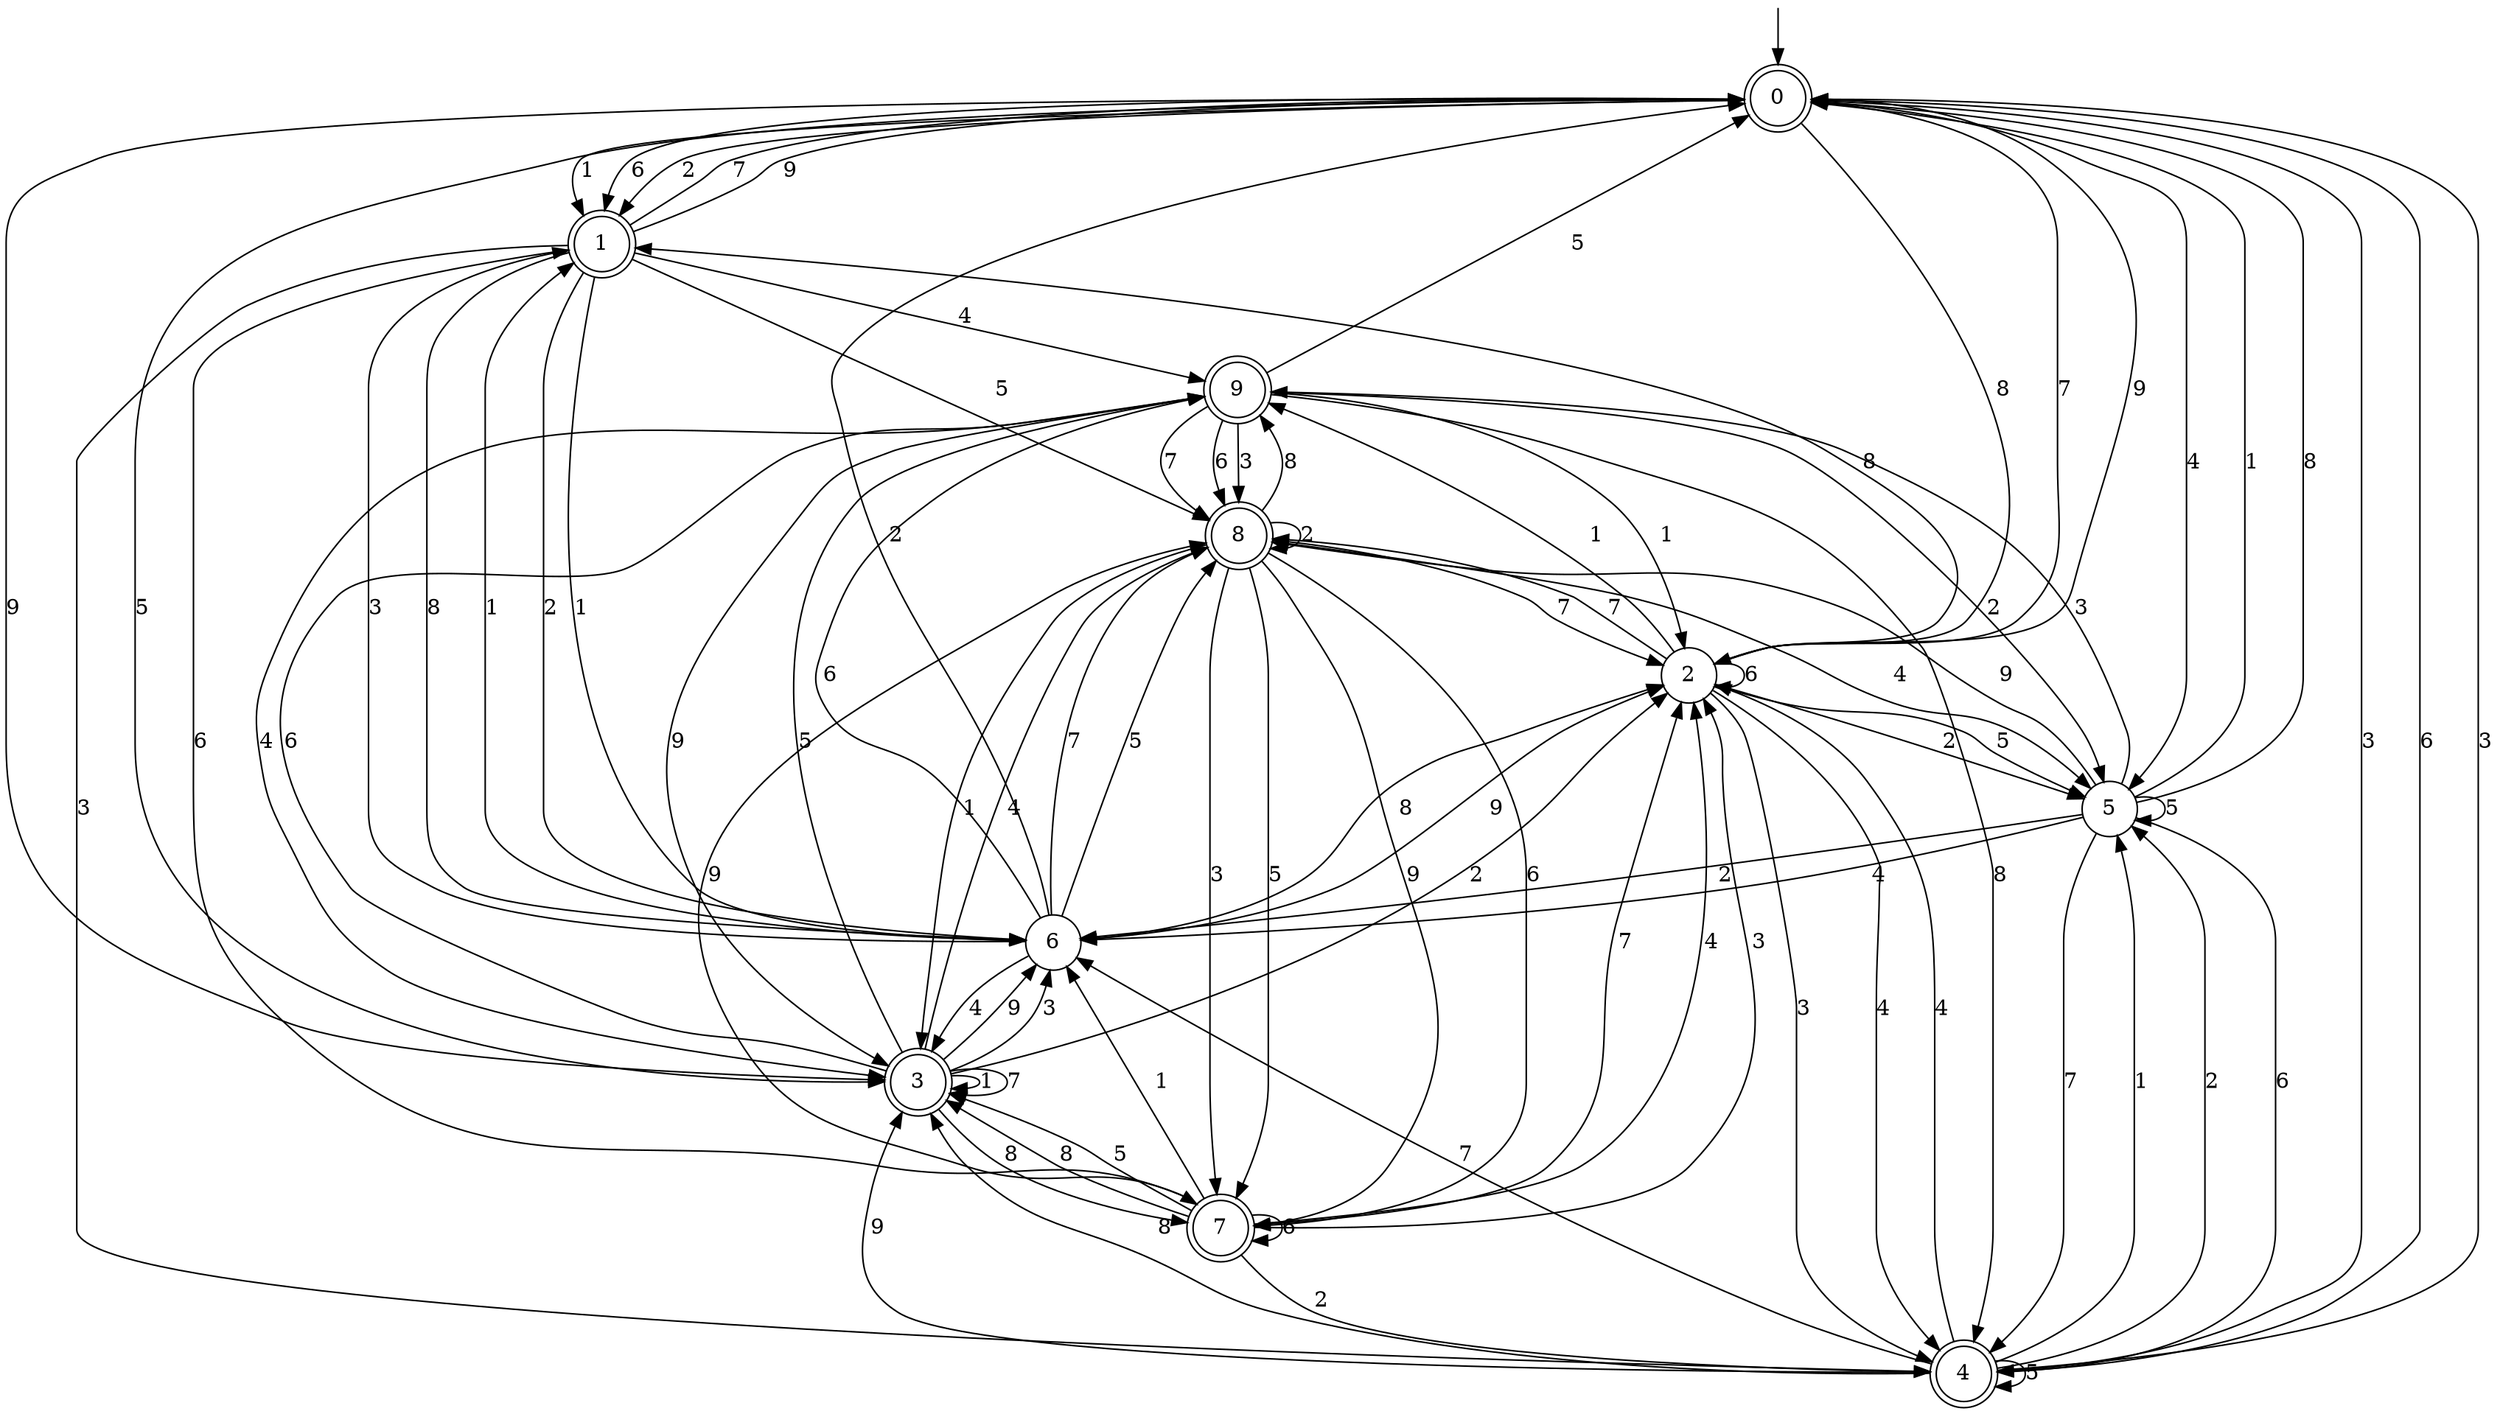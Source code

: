 digraph g {

	s0 [shape="doublecircle" label="0"];
	s1 [shape="doublecircle" label="1"];
	s2 [shape="circle" label="2"];
	s3 [shape="doublecircle" label="3"];
	s4 [shape="doublecircle" label="4"];
	s5 [shape="circle" label="5"];
	s6 [shape="circle" label="6"];
	s7 [shape="doublecircle" label="7"];
	s8 [shape="doublecircle" label="8"];
	s9 [shape="doublecircle" label="9"];
	s0 -> s1 [label="1"];
	s0 -> s2 [label="7"];
	s0 -> s3 [label="9"];
	s0 -> s1 [label="6"];
	s0 -> s4 [label="3"];
	s0 -> s1 [label="2"];
	s0 -> s2 [label="8"];
	s0 -> s3 [label="5"];
	s0 -> s5 [label="4"];
	s1 -> s6 [label="1"];
	s1 -> s0 [label="7"];
	s1 -> s0 [label="9"];
	s1 -> s7 [label="6"];
	s1 -> s4 [label="3"];
	s1 -> s6 [label="2"];
	s1 -> s6 [label="8"];
	s1 -> s8 [label="5"];
	s1 -> s9 [label="4"];
	s2 -> s9 [label="1"];
	s2 -> s8 [label="7"];
	s2 -> s0 [label="9"];
	s2 -> s2 [label="6"];
	s2 -> s4 [label="3"];
	s2 -> s5 [label="2"];
	s2 -> s1 [label="8"];
	s2 -> s5 [label="5"];
	s2 -> s4 [label="4"];
	s3 -> s3 [label="1"];
	s3 -> s3 [label="7"];
	s3 -> s6 [label="9"];
	s3 -> s9 [label="6"];
	s3 -> s6 [label="3"];
	s3 -> s2 [label="2"];
	s3 -> s7 [label="8"];
	s3 -> s9 [label="5"];
	s3 -> s8 [label="4"];
	s4 -> s5 [label="1"];
	s4 -> s6 [label="7"];
	s4 -> s3 [label="9"];
	s4 -> s0 [label="6"];
	s4 -> s0 [label="3"];
	s4 -> s5 [label="2"];
	s4 -> s3 [label="8"];
	s4 -> s4 [label="5"];
	s4 -> s2 [label="4"];
	s5 -> s0 [label="1"];
	s5 -> s4 [label="7"];
	s5 -> s8 [label="9"];
	s5 -> s4 [label="6"];
	s5 -> s9 [label="3"];
	s5 -> s6 [label="2"];
	s5 -> s0 [label="8"];
	s5 -> s5 [label="5"];
	s5 -> s6 [label="4"];
	s6 -> s1 [label="1"];
	s6 -> s8 [label="7"];
	s6 -> s2 [label="9"];
	s6 -> s9 [label="6"];
	s6 -> s1 [label="3"];
	s6 -> s0 [label="2"];
	s6 -> s2 [label="8"];
	s6 -> s8 [label="5"];
	s6 -> s3 [label="4"];
	s7 -> s6 [label="1"];
	s7 -> s2 [label="7"];
	s7 -> s8 [label="9"];
	s7 -> s7 [label="6"];
	s7 -> s2 [label="3"];
	s7 -> s4 [label="2"];
	s7 -> s3 [label="8"];
	s7 -> s3 [label="5"];
	s7 -> s2 [label="4"];
	s8 -> s3 [label="1"];
	s8 -> s2 [label="7"];
	s8 -> s7 [label="9"];
	s8 -> s7 [label="6"];
	s8 -> s7 [label="3"];
	s8 -> s8 [label="2"];
	s8 -> s9 [label="8"];
	s8 -> s7 [label="5"];
	s8 -> s5 [label="4"];
	s9 -> s2 [label="1"];
	s9 -> s8 [label="7"];
	s9 -> s3 [label="9"];
	s9 -> s8 [label="6"];
	s9 -> s8 [label="3"];
	s9 -> s5 [label="2"];
	s9 -> s4 [label="8"];
	s9 -> s0 [label="5"];
	s9 -> s3 [label="4"];

__start0 [label="" shape="none" width="0" height="0"];
__start0 -> s0;

}

